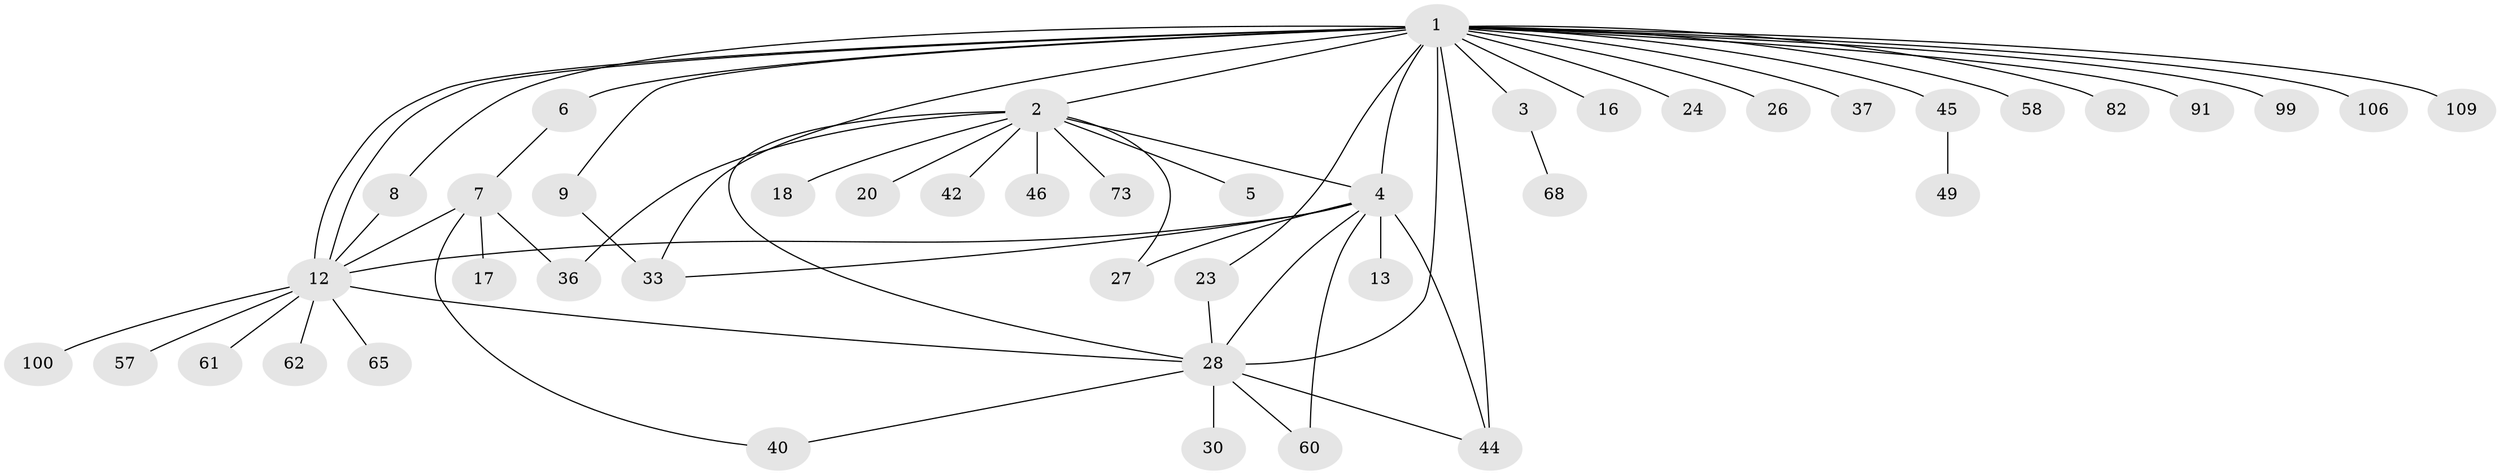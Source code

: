 // original degree distribution, {30: 0.009009009009009009, 13: 0.009009009009009009, 3: 0.12612612612612611, 12: 0.009009009009009009, 1: 0.44144144144144143, 2: 0.2882882882882883, 4: 0.04504504504504504, 5: 0.009009009009009009, 7: 0.04504504504504504, 6: 0.009009009009009009, 8: 0.009009009009009009}
// Generated by graph-tools (version 1.1) at 2025/18/03/04/25 18:18:02]
// undirected, 44 vertices, 60 edges
graph export_dot {
graph [start="1"]
  node [color=gray90,style=filled];
  1;
  2;
  3 [super="+101"];
  4 [super="+38+64+14+78+41+10+56+11"];
  5;
  6 [super="+34"];
  7 [super="+69"];
  8;
  9 [super="+59"];
  12 [super="+25+19+15"];
  13;
  16;
  17 [super="+66"];
  18;
  20;
  23 [super="+71"];
  24;
  26;
  27 [super="+81+87+107+48+31+52"];
  28 [super="+29"];
  30;
  33 [super="+74"];
  36 [super="+80+54"];
  37;
  40 [super="+97+83"];
  42;
  44;
  45 [super="+70+55"];
  46 [super="+89"];
  49 [super="+105"];
  57;
  58 [super="+77"];
  60;
  61;
  62;
  65 [super="+75+103"];
  68;
  73 [super="+93"];
  82;
  91;
  99;
  100;
  106 [super="+110"];
  109;
  1 -- 2;
  1 -- 3 [weight=2];
  1 -- 4 [weight=2];
  1 -- 6 [weight=2];
  1 -- 8;
  1 -- 9;
  1 -- 12 [weight=3];
  1 -- 12;
  1 -- 16;
  1 -- 23;
  1 -- 24;
  1 -- 26;
  1 -- 33;
  1 -- 37;
  1 -- 44;
  1 -- 45;
  1 -- 58;
  1 -- 82;
  1 -- 91;
  1 -- 99;
  1 -- 106;
  1 -- 109;
  1 -- 28;
  2 -- 4 [weight=2];
  2 -- 5;
  2 -- 18;
  2 -- 20;
  2 -- 27;
  2 -- 36;
  2 -- 42;
  2 -- 46;
  2 -- 73;
  2 -- 28 [weight=2];
  3 -- 68;
  4 -- 33;
  4 -- 60;
  4 -- 44;
  4 -- 12 [weight=2];
  4 -- 13 [weight=2];
  4 -- 27 [weight=2];
  4 -- 28 [weight=2];
  6 -- 7;
  7 -- 17;
  7 -- 40;
  7 -- 12;
  7 -- 36;
  8 -- 12 [weight=2];
  9 -- 33;
  12 -- 65;
  12 -- 100;
  12 -- 28;
  12 -- 61;
  12 -- 57;
  12 -- 62;
  23 -- 28;
  28 -- 40;
  28 -- 44;
  28 -- 60;
  28 -- 30;
  45 -- 49;
}
